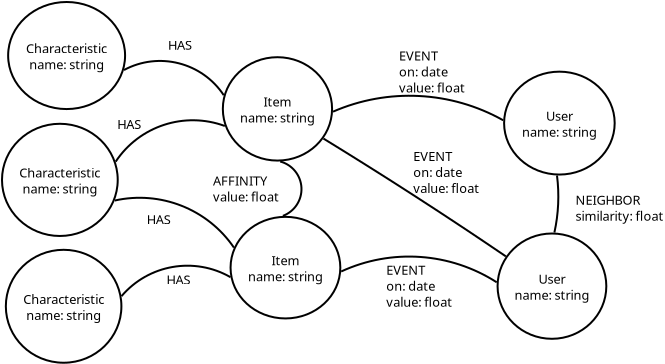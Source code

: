 <?xml version="1.0" encoding="UTF-8"?>
<dia:diagram xmlns:dia="http://www.lysator.liu.se/~alla/dia/">
  <dia:layer name="Fondo" visible="true" active="true">
    <dia:object type="Flowchart - Ellipse" version="0" id="O0">
      <dia:attribute name="obj_pos">
        <dia:point val="9.138,-2.861"/>
      </dia:attribute>
      <dia:attribute name="obj_bb">
        <dia:rectangle val="9.088,-2.911;14.65,2.358"/>
      </dia:attribute>
      <dia:attribute name="elem_corner">
        <dia:point val="9.138,-2.861"/>
      </dia:attribute>
      <dia:attribute name="elem_width">
        <dia:real val="5.462"/>
      </dia:attribute>
      <dia:attribute name="elem_height">
        <dia:real val="5.169"/>
      </dia:attribute>
      <dia:attribute name="border_width">
        <dia:real val="0.1"/>
      </dia:attribute>
      <dia:attribute name="show_background">
        <dia:boolean val="true"/>
      </dia:attribute>
      <dia:attribute name="padding">
        <dia:real val="0.354"/>
      </dia:attribute>
      <dia:attribute name="text">
        <dia:composite type="text">
          <dia:attribute name="string">
            <dia:string>#Item
name: string#</dia:string>
          </dia:attribute>
          <dia:attribute name="font">
            <dia:font family="Droid Sans Thai" style="0" name="Courier"/>
          </dia:attribute>
          <dia:attribute name="height">
            <dia:real val="0.8"/>
          </dia:attribute>
          <dia:attribute name="pos">
            <dia:point val="11.869,-0.482"/>
          </dia:attribute>
          <dia:attribute name="color">
            <dia:color val="#000000"/>
          </dia:attribute>
          <dia:attribute name="alignment">
            <dia:enum val="1"/>
          </dia:attribute>
        </dia:composite>
      </dia:attribute>
    </dia:object>
    <dia:object type="Flowchart - Ellipse" version="0" id="O1">
      <dia:attribute name="obj_pos">
        <dia:point val="23.201,-2.138"/>
      </dia:attribute>
      <dia:attribute name="obj_bb">
        <dia:rectangle val="23.151,-2.188;28.78,3.057"/>
      </dia:attribute>
      <dia:attribute name="elem_corner">
        <dia:point val="23.201,-2.138"/>
      </dia:attribute>
      <dia:attribute name="elem_width">
        <dia:real val="5.529"/>
      </dia:attribute>
      <dia:attribute name="elem_height">
        <dia:real val="5.145"/>
      </dia:attribute>
      <dia:attribute name="border_width">
        <dia:real val="0.1"/>
      </dia:attribute>
      <dia:attribute name="show_background">
        <dia:boolean val="true"/>
      </dia:attribute>
      <dia:attribute name="padding">
        <dia:real val="0.354"/>
      </dia:attribute>
      <dia:attribute name="text">
        <dia:composite type="text">
          <dia:attribute name="string">
            <dia:string>#User
name: string#</dia:string>
          </dia:attribute>
          <dia:attribute name="font">
            <dia:font family="Droid Sans Thai" style="0" name="Courier"/>
          </dia:attribute>
          <dia:attribute name="height">
            <dia:real val="0.8"/>
          </dia:attribute>
          <dia:attribute name="pos">
            <dia:point val="25.965,0.23"/>
          </dia:attribute>
          <dia:attribute name="color">
            <dia:color val="#000000"/>
          </dia:attribute>
          <dia:attribute name="alignment">
            <dia:enum val="1"/>
          </dia:attribute>
        </dia:composite>
      </dia:attribute>
    </dia:object>
    <dia:object type="Flowchart - Ellipse" version="0" id="O2">
      <dia:attribute name="obj_pos">
        <dia:point val="22.875,5.954"/>
      </dia:attribute>
      <dia:attribute name="obj_bb">
        <dia:rectangle val="22.825,5.904;28.362,11.269"/>
      </dia:attribute>
      <dia:attribute name="elem_corner">
        <dia:point val="22.875,5.954"/>
      </dia:attribute>
      <dia:attribute name="elem_width">
        <dia:real val="5.437"/>
      </dia:attribute>
      <dia:attribute name="elem_height">
        <dia:real val="5.265"/>
      </dia:attribute>
      <dia:attribute name="border_width">
        <dia:real val="0.1"/>
      </dia:attribute>
      <dia:attribute name="show_background">
        <dia:boolean val="true"/>
      </dia:attribute>
      <dia:attribute name="padding">
        <dia:real val="0.354"/>
      </dia:attribute>
      <dia:attribute name="text">
        <dia:composite type="text">
          <dia:attribute name="string">
            <dia:string>#User
name: string#</dia:string>
          </dia:attribute>
          <dia:attribute name="font">
            <dia:font family="Droid Sans Thai" style="0" name="Courier"/>
          </dia:attribute>
          <dia:attribute name="height">
            <dia:real val="0.8"/>
          </dia:attribute>
          <dia:attribute name="pos">
            <dia:point val="25.593,8.382"/>
          </dia:attribute>
          <dia:attribute name="color">
            <dia:color val="#000000"/>
          </dia:attribute>
          <dia:attribute name="alignment">
            <dia:enum val="1"/>
          </dia:attribute>
        </dia:composite>
      </dia:attribute>
    </dia:object>
    <dia:object type="Flowchart - Ellipse" version="0" id="O3">
      <dia:attribute name="obj_pos">
        <dia:point val="9.524,5.121"/>
      </dia:attribute>
      <dia:attribute name="obj_bb">
        <dia:rectangle val="9.474,5.071;15.062,10.252"/>
      </dia:attribute>
      <dia:attribute name="elem_corner">
        <dia:point val="9.524,5.121"/>
      </dia:attribute>
      <dia:attribute name="elem_width">
        <dia:real val="5.488"/>
      </dia:attribute>
      <dia:attribute name="elem_height">
        <dia:real val="5.08"/>
      </dia:attribute>
      <dia:attribute name="border_width">
        <dia:real val="0.1"/>
      </dia:attribute>
      <dia:attribute name="show_background">
        <dia:boolean val="true"/>
      </dia:attribute>
      <dia:attribute name="padding">
        <dia:real val="0.354"/>
      </dia:attribute>
      <dia:attribute name="text">
        <dia:composite type="text">
          <dia:attribute name="string">
            <dia:string>#Item
name: string#</dia:string>
          </dia:attribute>
          <dia:attribute name="font">
            <dia:font family="Droid Sans Thai" style="0" name="Courier"/>
          </dia:attribute>
          <dia:attribute name="height">
            <dia:real val="0.8"/>
          </dia:attribute>
          <dia:attribute name="pos">
            <dia:point val="12.268,7.457"/>
          </dia:attribute>
          <dia:attribute name="color">
            <dia:color val="#000000"/>
          </dia:attribute>
          <dia:attribute name="alignment">
            <dia:enum val="1"/>
          </dia:attribute>
        </dia:composite>
      </dia:attribute>
    </dia:object>
    <dia:object type="Flowchart - Ellipse" version="0" id="O4">
      <dia:attribute name="obj_pos">
        <dia:point val="-1.597,-5.621"/>
      </dia:attribute>
      <dia:attribute name="obj_bb">
        <dia:rectangle val="-1.647,-5.671;4.301,-0.218"/>
      </dia:attribute>
      <dia:attribute name="elem_corner">
        <dia:point val="-1.597,-5.621"/>
      </dia:attribute>
      <dia:attribute name="elem_width">
        <dia:real val="5.847"/>
      </dia:attribute>
      <dia:attribute name="elem_height">
        <dia:real val="5.353"/>
      </dia:attribute>
      <dia:attribute name="border_width">
        <dia:real val="0.1"/>
      </dia:attribute>
      <dia:attribute name="show_background">
        <dia:boolean val="true"/>
      </dia:attribute>
      <dia:attribute name="padding">
        <dia:real val="0.354"/>
      </dia:attribute>
      <dia:attribute name="text">
        <dia:composite type="text">
          <dia:attribute name="string">
            <dia:string>#Characteristic
name: string#</dia:string>
          </dia:attribute>
          <dia:attribute name="font">
            <dia:font family="Droid Sans Thai" style="0" name="Courier"/>
          </dia:attribute>
          <dia:attribute name="height">
            <dia:real val="0.8"/>
          </dia:attribute>
          <dia:attribute name="pos">
            <dia:point val="1.327,-3.149"/>
          </dia:attribute>
          <dia:attribute name="color">
            <dia:color val="#000000"/>
          </dia:attribute>
          <dia:attribute name="alignment">
            <dia:enum val="1"/>
          </dia:attribute>
        </dia:composite>
      </dia:attribute>
    </dia:object>
    <dia:object type="Flowchart - Ellipse" version="0" id="O5">
      <dia:attribute name="obj_pos">
        <dia:point val="-1.904,0.468"/>
      </dia:attribute>
      <dia:attribute name="obj_bb">
        <dia:rectangle val="-1.954,0.418;3.932,6.128"/>
      </dia:attribute>
      <dia:attribute name="elem_corner">
        <dia:point val="-1.904,0.468"/>
      </dia:attribute>
      <dia:attribute name="elem_width">
        <dia:real val="5.786"/>
      </dia:attribute>
      <dia:attribute name="elem_height">
        <dia:real val="5.61"/>
      </dia:attribute>
      <dia:attribute name="border_width">
        <dia:real val="0.1"/>
      </dia:attribute>
      <dia:attribute name="show_background">
        <dia:boolean val="true"/>
      </dia:attribute>
      <dia:attribute name="padding">
        <dia:real val="0.354"/>
      </dia:attribute>
      <dia:attribute name="text">
        <dia:composite type="text">
          <dia:attribute name="string">
            <dia:string>#Characteristic
name: string#</dia:string>
          </dia:attribute>
          <dia:attribute name="font">
            <dia:font family="Droid Sans Thai" style="0" name="Courier"/>
          </dia:attribute>
          <dia:attribute name="height">
            <dia:real val="0.8"/>
          </dia:attribute>
          <dia:attribute name="pos">
            <dia:point val="0.989,3.068"/>
          </dia:attribute>
          <dia:attribute name="color">
            <dia:color val="#000000"/>
          </dia:attribute>
          <dia:attribute name="alignment">
            <dia:enum val="1"/>
          </dia:attribute>
        </dia:composite>
      </dia:attribute>
    </dia:object>
    <dia:object type="Flowchart - Ellipse" version="0" id="O6">
      <dia:attribute name="obj_pos">
        <dia:point val="-1.712,6.769"/>
      </dia:attribute>
      <dia:attribute name="obj_bb">
        <dia:rectangle val="-1.762,6.719;4.116,12.466"/>
      </dia:attribute>
      <dia:attribute name="elem_corner">
        <dia:point val="-1.712,6.769"/>
      </dia:attribute>
      <dia:attribute name="elem_width">
        <dia:real val="5.778"/>
      </dia:attribute>
      <dia:attribute name="elem_height">
        <dia:real val="5.647"/>
      </dia:attribute>
      <dia:attribute name="border_width">
        <dia:real val="0.1"/>
      </dia:attribute>
      <dia:attribute name="show_background">
        <dia:boolean val="true"/>
      </dia:attribute>
      <dia:attribute name="padding">
        <dia:real val="0.354"/>
      </dia:attribute>
      <dia:attribute name="text">
        <dia:composite type="text">
          <dia:attribute name="string">
            <dia:string>#Characteristic
name: string#</dia:string>
          </dia:attribute>
          <dia:attribute name="font">
            <dia:font family="Droid Sans Thai" style="0" name="Courier"/>
          </dia:attribute>
          <dia:attribute name="height">
            <dia:real val="0.8"/>
          </dia:attribute>
          <dia:attribute name="pos">
            <dia:point val="1.177,9.387"/>
          </dia:attribute>
          <dia:attribute name="color">
            <dia:color val="#000000"/>
          </dia:attribute>
          <dia:attribute name="alignment">
            <dia:enum val="1"/>
          </dia:attribute>
        </dia:composite>
      </dia:attribute>
    </dia:object>
    <dia:object type="Standard - Text" version="1" id="O7">
      <dia:attribute name="obj_pos">
        <dia:point val="17.95,-2.7"/>
      </dia:attribute>
      <dia:attribute name="obj_bb">
        <dia:rectangle val="17.95,-3.295;21.555,-0.948"/>
      </dia:attribute>
      <dia:attribute name="text">
        <dia:composite type="text">
          <dia:attribute name="string">
            <dia:string>#EVENT
on: date
value: float#</dia:string>
          </dia:attribute>
          <dia:attribute name="font">
            <dia:font family="Droid Sans Thai" style="0" name="Courier"/>
          </dia:attribute>
          <dia:attribute name="height">
            <dia:real val="0.8"/>
          </dia:attribute>
          <dia:attribute name="pos">
            <dia:point val="17.95,-2.7"/>
          </dia:attribute>
          <dia:attribute name="color">
            <dia:color val="#000000"/>
          </dia:attribute>
          <dia:attribute name="alignment">
            <dia:enum val="0"/>
          </dia:attribute>
        </dia:composite>
      </dia:attribute>
      <dia:attribute name="valign">
        <dia:enum val="3"/>
      </dia:attribute>
    </dia:object>
    <dia:object type="Standard - Text" version="1" id="O8">
      <dia:attribute name="obj_pos">
        <dia:point val="18.655,2.33"/>
      </dia:attribute>
      <dia:attribute name="obj_bb">
        <dia:rectangle val="18.655,1.735;22.26,4.082"/>
      </dia:attribute>
      <dia:attribute name="text">
        <dia:composite type="text">
          <dia:attribute name="string">
            <dia:string>#EVENT
on: date
value: float#</dia:string>
          </dia:attribute>
          <dia:attribute name="font">
            <dia:font family="Droid Sans Thai" style="0" name="Courier"/>
          </dia:attribute>
          <dia:attribute name="height">
            <dia:real val="0.8"/>
          </dia:attribute>
          <dia:attribute name="pos">
            <dia:point val="18.655,2.33"/>
          </dia:attribute>
          <dia:attribute name="color">
            <dia:color val="#000000"/>
          </dia:attribute>
          <dia:attribute name="alignment">
            <dia:enum val="0"/>
          </dia:attribute>
        </dia:composite>
      </dia:attribute>
      <dia:attribute name="valign">
        <dia:enum val="3"/>
      </dia:attribute>
    </dia:object>
    <dia:object type="Standard - Text" version="1" id="O9">
      <dia:attribute name="obj_pos">
        <dia:point val="17.31,8.015"/>
      </dia:attribute>
      <dia:attribute name="obj_bb">
        <dia:rectangle val="17.31,7.42;20.915,9.768"/>
      </dia:attribute>
      <dia:attribute name="text">
        <dia:composite type="text">
          <dia:attribute name="string">
            <dia:string>#EVENT
on: date
value: float#</dia:string>
          </dia:attribute>
          <dia:attribute name="font">
            <dia:font family="Droid Sans Thai" style="0" name="Courier"/>
          </dia:attribute>
          <dia:attribute name="height">
            <dia:real val="0.8"/>
          </dia:attribute>
          <dia:attribute name="pos">
            <dia:point val="17.31,8.015"/>
          </dia:attribute>
          <dia:attribute name="color">
            <dia:color val="#000000"/>
          </dia:attribute>
          <dia:attribute name="alignment">
            <dia:enum val="0"/>
          </dia:attribute>
        </dia:composite>
      </dia:attribute>
      <dia:attribute name="valign">
        <dia:enum val="3"/>
      </dia:attribute>
    </dia:object>
    <dia:object type="Standard - Text" version="1" id="O10">
      <dia:attribute name="obj_pos">
        <dia:point val="6.4,-3.237"/>
      </dia:attribute>
      <dia:attribute name="obj_bb">
        <dia:rectangle val="6.4,-3.833;7.728,-3.085"/>
      </dia:attribute>
      <dia:attribute name="text">
        <dia:composite type="text">
          <dia:attribute name="string">
            <dia:string>#HAS#</dia:string>
          </dia:attribute>
          <dia:attribute name="font">
            <dia:font family="Droid Sans Thai" style="0" name="Courier"/>
          </dia:attribute>
          <dia:attribute name="height">
            <dia:real val="0.8"/>
          </dia:attribute>
          <dia:attribute name="pos">
            <dia:point val="6.4,-3.237"/>
          </dia:attribute>
          <dia:attribute name="color">
            <dia:color val="#000000"/>
          </dia:attribute>
          <dia:attribute name="alignment">
            <dia:enum val="0"/>
          </dia:attribute>
        </dia:composite>
      </dia:attribute>
      <dia:attribute name="valign">
        <dia:enum val="3"/>
      </dia:attribute>
    </dia:object>
    <dia:object type="Standard - Text" version="1" id="O11">
      <dia:attribute name="obj_pos">
        <dia:point val="3.855,0.73"/>
      </dia:attribute>
      <dia:attribute name="obj_bb">
        <dia:rectangle val="3.855,0.135;5.183,0.882"/>
      </dia:attribute>
      <dia:attribute name="text">
        <dia:composite type="text">
          <dia:attribute name="string">
            <dia:string>#HAS#</dia:string>
          </dia:attribute>
          <dia:attribute name="font">
            <dia:font family="Droid Sans Thai" style="0" name="Courier"/>
          </dia:attribute>
          <dia:attribute name="height">
            <dia:real val="0.8"/>
          </dia:attribute>
          <dia:attribute name="pos">
            <dia:point val="3.855,0.73"/>
          </dia:attribute>
          <dia:attribute name="color">
            <dia:color val="#000000"/>
          </dia:attribute>
          <dia:attribute name="alignment">
            <dia:enum val="0"/>
          </dia:attribute>
        </dia:composite>
      </dia:attribute>
      <dia:attribute name="valign">
        <dia:enum val="3"/>
      </dia:attribute>
    </dia:object>
    <dia:object type="Standard - Text" version="1" id="O12">
      <dia:attribute name="obj_pos">
        <dia:point val="6.315,8.5"/>
      </dia:attribute>
      <dia:attribute name="obj_bb">
        <dia:rectangle val="6.315,7.905;7.643,8.652"/>
      </dia:attribute>
      <dia:attribute name="text">
        <dia:composite type="text">
          <dia:attribute name="string">
            <dia:string>#HAS#</dia:string>
          </dia:attribute>
          <dia:attribute name="font">
            <dia:font family="Droid Sans Thai" style="0" name="Courier"/>
          </dia:attribute>
          <dia:attribute name="height">
            <dia:real val="0.8"/>
          </dia:attribute>
          <dia:attribute name="pos">
            <dia:point val="6.315,8.5"/>
          </dia:attribute>
          <dia:attribute name="color">
            <dia:color val="#000000"/>
          </dia:attribute>
          <dia:attribute name="alignment">
            <dia:enum val="0"/>
          </dia:attribute>
        </dia:composite>
      </dia:attribute>
      <dia:attribute name="valign">
        <dia:enum val="3"/>
      </dia:attribute>
    </dia:object>
    <dia:object type="Standard - Text" version="1" id="O13">
      <dia:attribute name="obj_pos">
        <dia:point val="20.377,-2.388"/>
      </dia:attribute>
      <dia:attribute name="obj_bb">
        <dia:rectangle val="20.377,-2.982;20.377,-2.235"/>
      </dia:attribute>
      <dia:attribute name="text">
        <dia:composite type="text">
          <dia:attribute name="string">
            <dia:string>##</dia:string>
          </dia:attribute>
          <dia:attribute name="font">
            <dia:font family="sans" style="0" name="Helvetica"/>
          </dia:attribute>
          <dia:attribute name="height">
            <dia:real val="0.8"/>
          </dia:attribute>
          <dia:attribute name="pos">
            <dia:point val="20.377,-2.388"/>
          </dia:attribute>
          <dia:attribute name="color">
            <dia:color val="#000000"/>
          </dia:attribute>
          <dia:attribute name="alignment">
            <dia:enum val="0"/>
          </dia:attribute>
        </dia:composite>
      </dia:attribute>
      <dia:attribute name="valign">
        <dia:enum val="3"/>
      </dia:attribute>
    </dia:object>
    <dia:object type="Standard - Text" version="1" id="O14">
      <dia:attribute name="obj_pos">
        <dia:point val="8.65,3.55"/>
      </dia:attribute>
      <dia:attribute name="obj_bb">
        <dia:rectangle val="8.65,2.936;12.274,4.54"/>
      </dia:attribute>
      <dia:attribute name="text">
        <dia:composite type="text">
          <dia:attribute name="string">
            <dia:string>#AFFINITY
value: float#</dia:string>
          </dia:attribute>
          <dia:attribute name="font">
            <dia:font family="Droid Sans Thai" style="0" name="Courier"/>
          </dia:attribute>
          <dia:attribute name="height">
            <dia:real val="0.8"/>
          </dia:attribute>
          <dia:attribute name="pos">
            <dia:point val="8.65,3.55"/>
          </dia:attribute>
          <dia:attribute name="color">
            <dia:color val="#000000"/>
          </dia:attribute>
          <dia:attribute name="alignment">
            <dia:enum val="0"/>
          </dia:attribute>
        </dia:composite>
      </dia:attribute>
      <dia:attribute name="valign">
        <dia:enum val="3"/>
      </dia:attribute>
    </dia:object>
    <dia:object type="Standard - Text" version="1" id="O15">
      <dia:attribute name="obj_pos">
        <dia:point val="26.777,4.513"/>
      </dia:attribute>
      <dia:attribute name="obj_bb">
        <dia:rectangle val="26.777,3.917;31.534,5.465"/>
      </dia:attribute>
      <dia:attribute name="text">
        <dia:composite type="text">
          <dia:attribute name="string">
            <dia:string>#NEIGHBOR
similarity: float#</dia:string>
          </dia:attribute>
          <dia:attribute name="font">
            <dia:font family="sans" style="0" name="Helvetica"/>
          </dia:attribute>
          <dia:attribute name="height">
            <dia:real val="0.8"/>
          </dia:attribute>
          <dia:attribute name="pos">
            <dia:point val="26.777,4.513"/>
          </dia:attribute>
          <dia:attribute name="color">
            <dia:color val="#000000"/>
          </dia:attribute>
          <dia:attribute name="alignment">
            <dia:enum val="0"/>
          </dia:attribute>
        </dia:composite>
      </dia:attribute>
      <dia:attribute name="valign">
        <dia:enum val="3"/>
      </dia:attribute>
    </dia:object>
    <dia:object type="Standard - Text" version="1" id="O16">
      <dia:attribute name="obj_pos">
        <dia:point val="29.277,5.963"/>
      </dia:attribute>
      <dia:attribute name="obj_bb">
        <dia:rectangle val="29.277,5.367;29.277,6.115"/>
      </dia:attribute>
      <dia:attribute name="text">
        <dia:composite type="text">
          <dia:attribute name="string">
            <dia:string>##</dia:string>
          </dia:attribute>
          <dia:attribute name="font">
            <dia:font family="sans" style="0" name="Helvetica"/>
          </dia:attribute>
          <dia:attribute name="height">
            <dia:real val="0.8"/>
          </dia:attribute>
          <dia:attribute name="pos">
            <dia:point val="29.277,5.963"/>
          </dia:attribute>
          <dia:attribute name="color">
            <dia:color val="#000000"/>
          </dia:attribute>
          <dia:attribute name="alignment">
            <dia:enum val="0"/>
          </dia:attribute>
        </dia:composite>
      </dia:attribute>
      <dia:attribute name="valign">
        <dia:enum val="3"/>
      </dia:attribute>
    </dia:object>
    <dia:object type="Standard - Text" version="1" id="O17">
      <dia:attribute name="obj_pos">
        <dia:point val="6.877,8.262"/>
      </dia:attribute>
      <dia:attribute name="obj_bb">
        <dia:rectangle val="6.877,7.668;6.877,8.415"/>
      </dia:attribute>
      <dia:attribute name="text">
        <dia:composite type="text">
          <dia:attribute name="string">
            <dia:string>##</dia:string>
          </dia:attribute>
          <dia:attribute name="font">
            <dia:font family="sans" style="0" name="Helvetica"/>
          </dia:attribute>
          <dia:attribute name="height">
            <dia:real val="0.8"/>
          </dia:attribute>
          <dia:attribute name="pos">
            <dia:point val="6.877,8.262"/>
          </dia:attribute>
          <dia:attribute name="color">
            <dia:color val="#000000"/>
          </dia:attribute>
          <dia:attribute name="alignment">
            <dia:enum val="0"/>
          </dia:attribute>
        </dia:composite>
      </dia:attribute>
      <dia:attribute name="valign">
        <dia:enum val="3"/>
      </dia:attribute>
    </dia:object>
    <dia:object type="Standard - Arc" version="0" id="O18">
      <dia:attribute name="obj_pos">
        <dia:point val="11.869,-0.277"/>
      </dia:attribute>
      <dia:attribute name="obj_bb">
        <dia:rectangle val="1.266,-3.097;11.93,-0.216"/>
      </dia:attribute>
      <dia:attribute name="conn_endpoints">
        <dia:point val="11.869,-0.277"/>
        <dia:point val="1.327,-2.944"/>
      </dia:attribute>
      <dia:attribute name="curve_distance">
        <dia:real val="1"/>
      </dia:attribute>
      <dia:connections>
        <dia:connection handle="0" to="O0" connection="16"/>
        <dia:connection handle="1" to="O4" connection="16"/>
      </dia:connections>
    </dia:object>
    <dia:object type="Standard - Arc" version="0" id="O19">
      <dia:attribute name="obj_pos">
        <dia:point val="11.869,-0.277"/>
      </dia:attribute>
      <dia:attribute name="obj_bb">
        <dia:rectangle val="0.926,-0.34;11.932,3.336"/>
      </dia:attribute>
      <dia:attribute name="conn_endpoints">
        <dia:point val="11.869,-0.277"/>
        <dia:point val="0.989,3.273"/>
      </dia:attribute>
      <dia:attribute name="curve_distance">
        <dia:real val="1"/>
      </dia:attribute>
      <dia:connections>
        <dia:connection handle="0" to="O0" connection="16"/>
        <dia:connection handle="1" to="O5" connection="16"/>
      </dia:connections>
    </dia:object>
    <dia:object type="Standard - Arc" version="0" id="O20">
      <dia:attribute name="obj_pos">
        <dia:point val="12.268,7.662"/>
      </dia:attribute>
      <dia:attribute name="obj_bb">
        <dia:rectangle val="0.925,3.209;12.332,7.726"/>
      </dia:attribute>
      <dia:attribute name="conn_endpoints">
        <dia:point val="12.268,7.662"/>
        <dia:point val="0.989,3.273"/>
      </dia:attribute>
      <dia:attribute name="curve_distance">
        <dia:real val="1"/>
      </dia:attribute>
      <dia:connections>
        <dia:connection handle="0" to="O3" connection="16"/>
        <dia:connection handle="1" to="O5" connection="16"/>
      </dia:connections>
    </dia:object>
    <dia:object type="Standard - Arc" version="0" id="O21">
      <dia:attribute name="obj_pos">
        <dia:point val="12.268,7.662"/>
      </dia:attribute>
      <dia:attribute name="obj_bb">
        <dia:rectangle val="1.12,7.35;12.326,9.65"/>
      </dia:attribute>
      <dia:attribute name="conn_endpoints">
        <dia:point val="12.268,7.662"/>
        <dia:point val="1.177,9.592"/>
      </dia:attribute>
      <dia:attribute name="curve_distance">
        <dia:real val="1"/>
      </dia:attribute>
      <dia:connections>
        <dia:connection handle="0" to="O3" connection="16"/>
        <dia:connection handle="1" to="O6" connection="16"/>
      </dia:connections>
    </dia:object>
    <dia:object type="Standard - Text" version="1" id="O22">
      <dia:attribute name="obj_pos">
        <dia:point val="5.332,5.492"/>
      </dia:attribute>
      <dia:attribute name="obj_bb">
        <dia:rectangle val="5.332,4.897;6.659,5.645"/>
      </dia:attribute>
      <dia:attribute name="text">
        <dia:composite type="text">
          <dia:attribute name="string">
            <dia:string>#HAS#</dia:string>
          </dia:attribute>
          <dia:attribute name="font">
            <dia:font family="Droid Sans Thai" style="0" name="Courier"/>
          </dia:attribute>
          <dia:attribute name="height">
            <dia:real val="0.8"/>
          </dia:attribute>
          <dia:attribute name="pos">
            <dia:point val="5.332,5.492"/>
          </dia:attribute>
          <dia:attribute name="color">
            <dia:color val="#000000"/>
          </dia:attribute>
          <dia:attribute name="alignment">
            <dia:enum val="0"/>
          </dia:attribute>
        </dia:composite>
      </dia:attribute>
      <dia:attribute name="valign">
        <dia:enum val="3"/>
      </dia:attribute>
    </dia:object>
    <dia:object type="Standard - Arc" version="0" id="O23">
      <dia:attribute name="obj_pos">
        <dia:point val="12.268,7.662"/>
      </dia:attribute>
      <dia:attribute name="obj_bb">
        <dia:rectangle val="11.816,-0.329;13.128,7.714"/>
      </dia:attribute>
      <dia:attribute name="conn_endpoints">
        <dia:point val="12.268,7.662"/>
        <dia:point val="11.869,-0.277"/>
      </dia:attribute>
      <dia:attribute name="curve_distance">
        <dia:real val="1"/>
      </dia:attribute>
      <dia:connections>
        <dia:connection handle="0" to="O3" connection="16"/>
        <dia:connection handle="1" to="O0" connection="16"/>
      </dia:connections>
    </dia:object>
    <dia:object type="Standard - Arc" version="0" id="O24">
      <dia:attribute name="obj_pos">
        <dia:point val="25.965,0.435"/>
      </dia:attribute>
      <dia:attribute name="obj_bb">
        <dia:rectangle val="11.816,-1.002;26.018,0.487"/>
      </dia:attribute>
      <dia:attribute name="conn_endpoints">
        <dia:point val="25.965,0.435"/>
        <dia:point val="11.869,-0.277"/>
      </dia:attribute>
      <dia:attribute name="curve_distance">
        <dia:real val="1"/>
      </dia:attribute>
      <dia:connections>
        <dia:connection handle="0" to="O1" connection="16"/>
        <dia:connection handle="1" to="O0" connection="16"/>
      </dia:connections>
    </dia:object>
    <dia:object type="Standard - Arc" version="0" id="O25">
      <dia:attribute name="obj_pos">
        <dia:point val="25.593,8.587"/>
      </dia:attribute>
      <dia:attribute name="obj_bb">
        <dia:rectangle val="25.541,0.383;26.023,8.639"/>
      </dia:attribute>
      <dia:attribute name="conn_endpoints">
        <dia:point val="25.593,8.587"/>
        <dia:point val="25.965,0.435"/>
      </dia:attribute>
      <dia:attribute name="curve_distance">
        <dia:real val="0.123"/>
      </dia:attribute>
      <dia:connections>
        <dia:connection handle="0" to="O2" connection="16"/>
        <dia:connection handle="1" to="O1" connection="16"/>
      </dia:connections>
    </dia:object>
    <dia:object type="Standard - Arc" version="0" id="O26">
      <dia:attribute name="obj_pos">
        <dia:point val="25.593,8.587"/>
      </dia:attribute>
      <dia:attribute name="obj_bb">
        <dia:rectangle val="12.214,7.022;25.646,8.64"/>
      </dia:attribute>
      <dia:attribute name="conn_endpoints">
        <dia:point val="25.593,8.587"/>
        <dia:point val="12.268,7.662"/>
      </dia:attribute>
      <dia:attribute name="curve_distance">
        <dia:real val="1"/>
      </dia:attribute>
      <dia:connections>
        <dia:connection handle="0" to="O2" connection="16"/>
        <dia:connection handle="1" to="O3" connection="16"/>
      </dia:connections>
    </dia:object>
    <dia:object type="Standard - Arc" version="0" id="O27">
      <dia:attribute name="obj_pos">
        <dia:point val="25.593,8.587"/>
      </dia:attribute>
      <dia:attribute name="obj_bb">
        <dia:rectangle val="11.8,-0.346;25.662,8.656"/>
      </dia:attribute>
      <dia:attribute name="conn_endpoints">
        <dia:point val="25.593,8.587"/>
        <dia:point val="11.869,-0.277"/>
      </dia:attribute>
      <dia:attribute name="curve_distance">
        <dia:real val="0.065"/>
      </dia:attribute>
      <dia:connections>
        <dia:connection handle="0" to="O2" connection="16"/>
        <dia:connection handle="1" to="O0" connection="16"/>
      </dia:connections>
    </dia:object>
  </dia:layer>
</dia:diagram>
